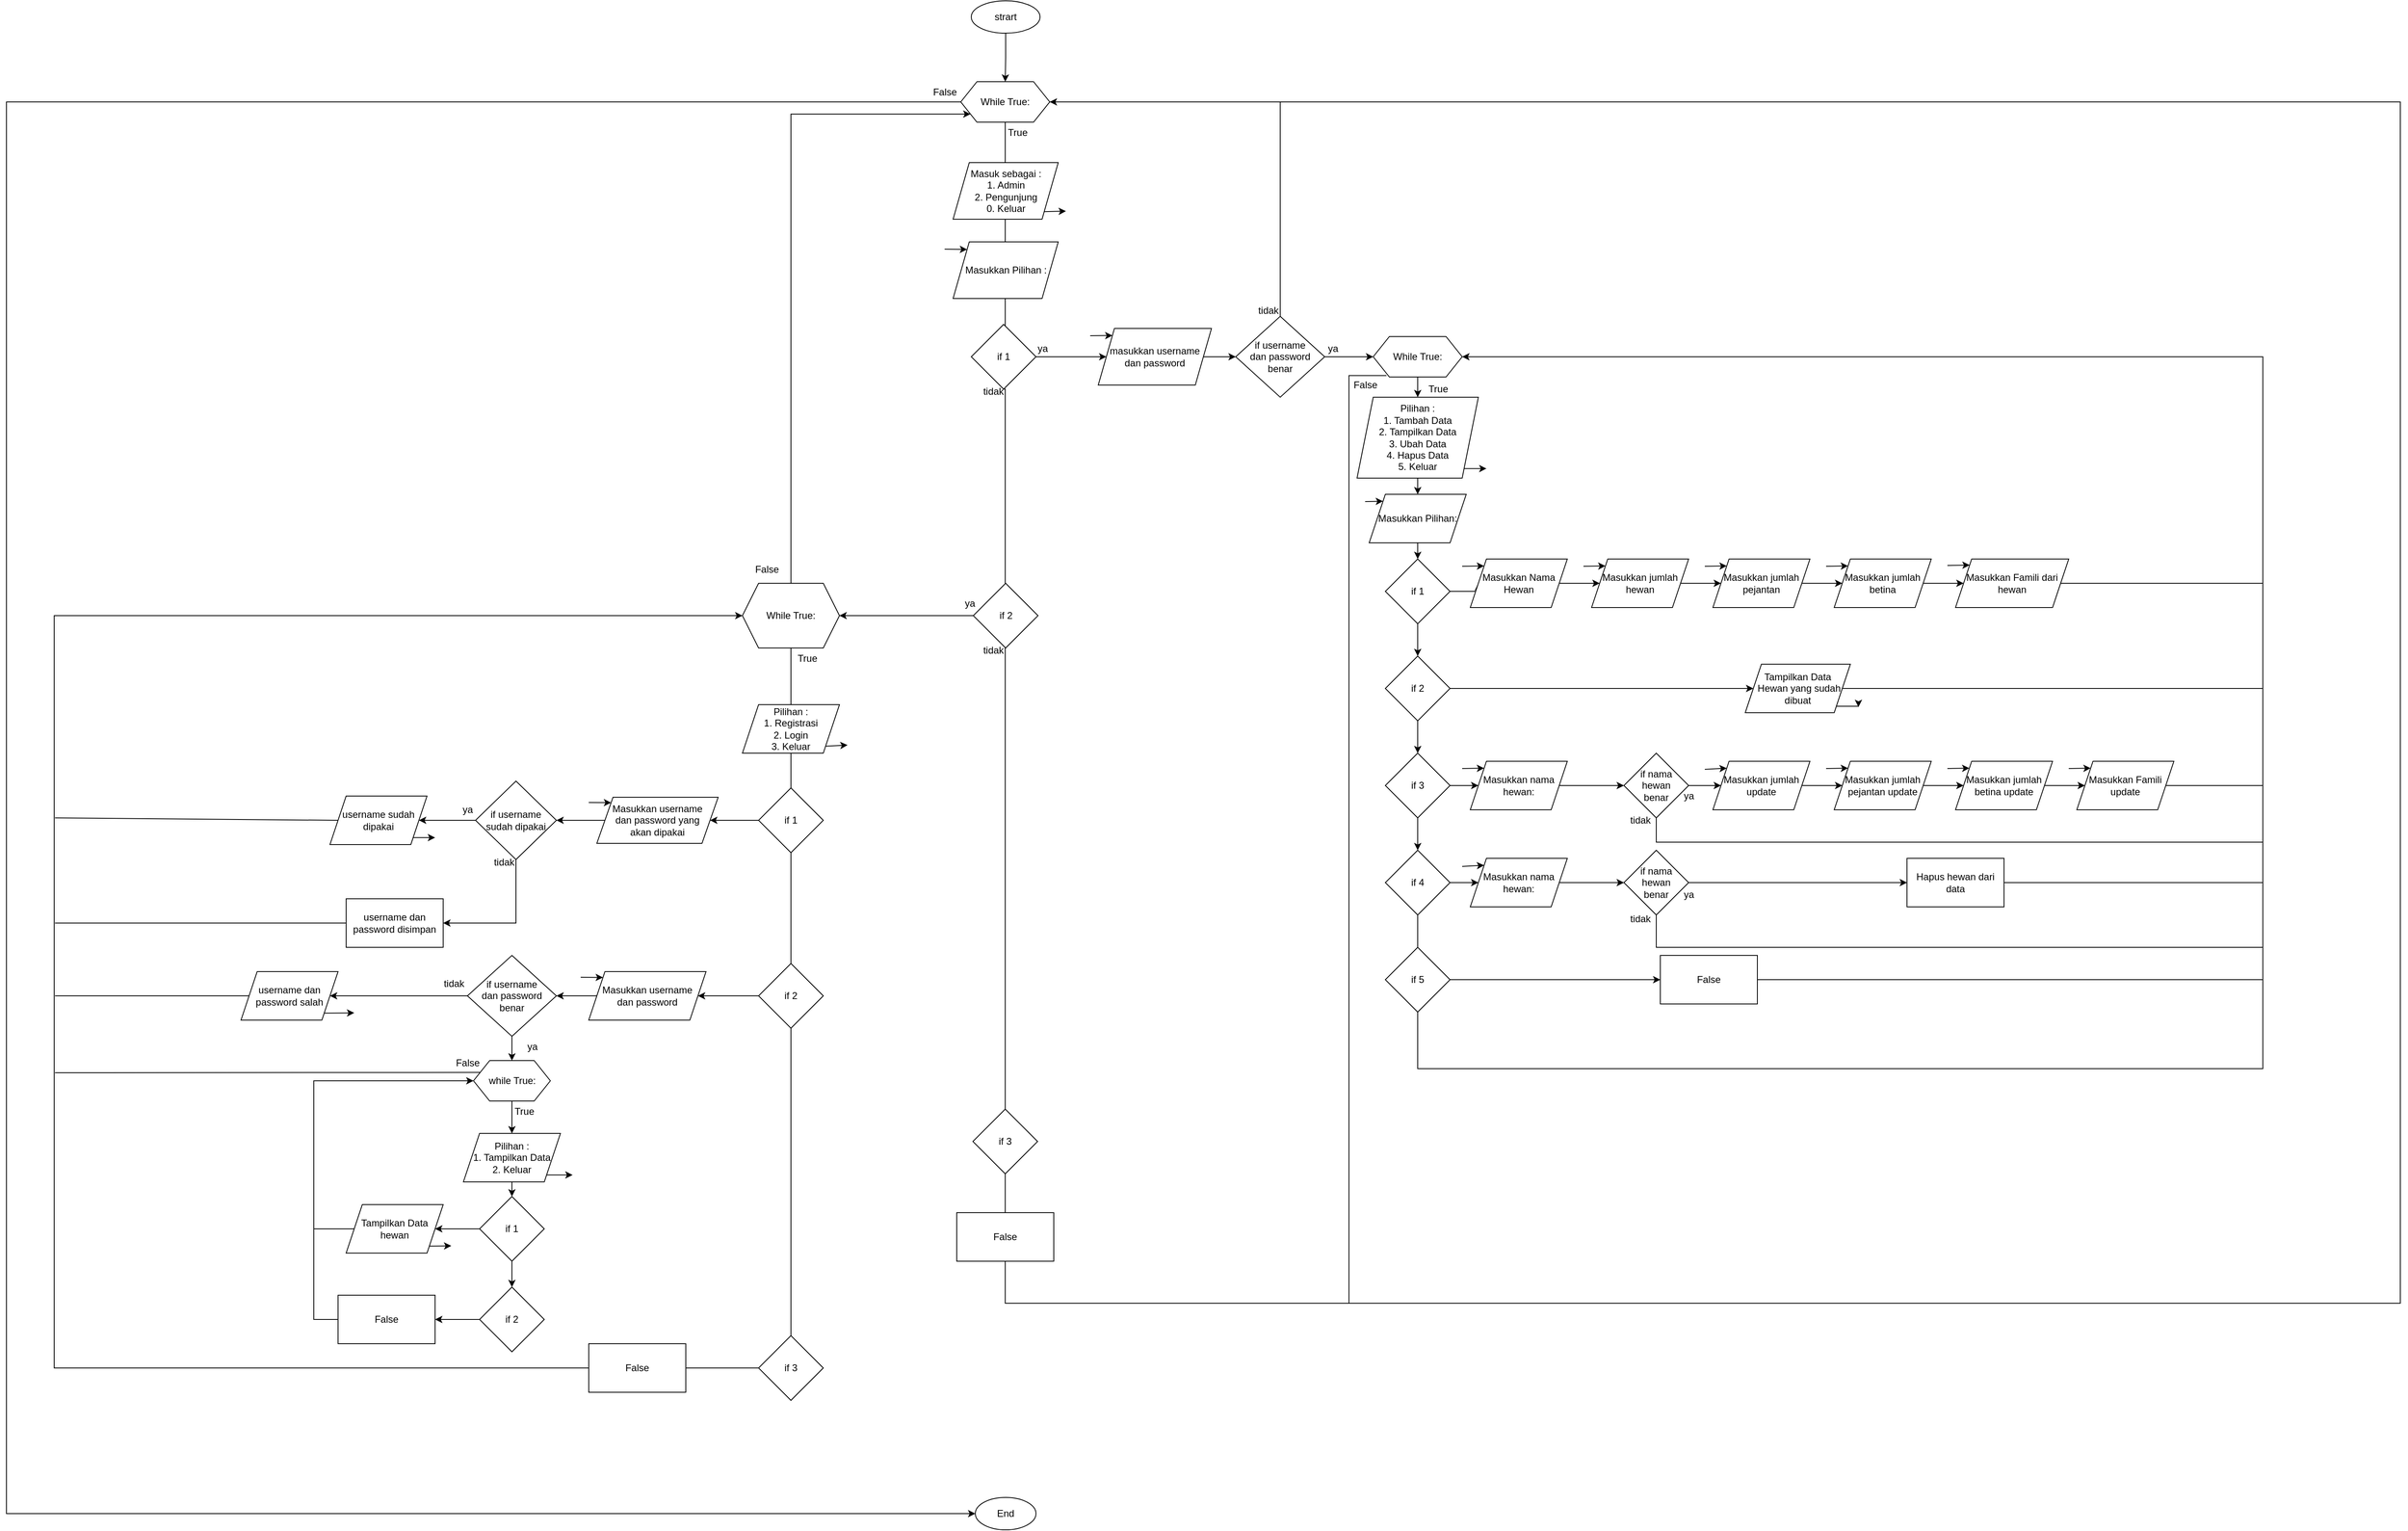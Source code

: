<mxfile version="24.7.17">
  <diagram name="Page-1" id="t_u1UYbTtilwOawCxBNu">
    <mxGraphModel dx="2140" dy="621" grid="1" gridSize="10" guides="1" tooltips="1" connect="1" arrows="1" fold="1" page="1" pageScale="1" pageWidth="850" pageHeight="1100" math="0" shadow="0">
      <root>
        <mxCell id="0" />
        <mxCell id="1" parent="0" />
        <mxCell id="r5zVWNr3a7J--VB3PqYK-3" style="edgeStyle=orthogonalEdgeStyle;rounded=0;orthogonalLoop=1;jettySize=auto;html=1;exitX=0.5;exitY=1;exitDx=0;exitDy=0;entryX=0.5;entryY=0;entryDx=0;entryDy=0;" parent="1" source="r5zVWNr3a7J--VB3PqYK-1" target="r5zVWNr3a7J--VB3PqYK-2" edge="1">
          <mxGeometry relative="1" as="geometry" />
        </mxCell>
        <mxCell id="r5zVWNr3a7J--VB3PqYK-1" value="strart" style="ellipse;whiteSpace=wrap;html=1;" parent="1" vertex="1">
          <mxGeometry x="383" y="20" width="85" height="40" as="geometry" />
        </mxCell>
        <mxCell id="gzaqDIsdMHH88wVURieU-19" style="edgeStyle=elbowEdgeStyle;rounded=0;orthogonalLoop=1;jettySize=auto;html=1;exitX=0;exitY=0.5;exitDx=0;exitDy=0;entryX=0;entryY=0.5;entryDx=0;entryDy=0;" parent="1" source="r5zVWNr3a7J--VB3PqYK-2" target="gzaqDIsdMHH88wVURieU-89" edge="1">
          <mxGeometry relative="1" as="geometry">
            <mxPoint x="-840" y="220" as="sourcePoint" />
            <mxPoint x="260" y="1890" as="targetPoint" />
            <Array as="points">
              <mxPoint x="-810" y="1060" />
            </Array>
          </mxGeometry>
        </mxCell>
        <mxCell id="r5zVWNr3a7J--VB3PqYK-2" value="While True:" style="shape=hexagon;perimeter=hexagonPerimeter2;whiteSpace=wrap;html=1;fixedSize=1;" parent="1" vertex="1">
          <mxGeometry x="370" y="120" width="110" height="50" as="geometry" />
        </mxCell>
        <mxCell id="r5zVWNr3a7J--VB3PqYK-14" style="edgeStyle=orthogonalEdgeStyle;rounded=0;orthogonalLoop=1;jettySize=auto;html=1;exitX=0.5;exitY=1;exitDx=0;exitDy=0;" parent="1" source="r5zVWNr3a7J--VB3PqYK-2" target="r5zVWNr3a7J--VB3PqYK-2" edge="1">
          <mxGeometry relative="1" as="geometry" />
        </mxCell>
        <mxCell id="r5zVWNr3a7J--VB3PqYK-15" value="" style="endArrow=classic;html=1;rounded=0;exitX=1;exitY=1;exitDx=0;exitDy=0;" parent="1" source="r5zVWNr3a7J--VB3PqYK-12" edge="1">
          <mxGeometry width="50" height="50" relative="1" as="geometry">
            <mxPoint x="400" y="230" as="sourcePoint" />
            <mxPoint x="500" y="280" as="targetPoint" />
          </mxGeometry>
        </mxCell>
        <mxCell id="r5zVWNr3a7J--VB3PqYK-16" value="" style="endArrow=classic;html=1;rounded=0;entryX=0;entryY=0;entryDx=0;entryDy=0;" parent="1" target="r5zVWNr3a7J--VB3PqYK-13" edge="1">
          <mxGeometry width="50" height="50" relative="1" as="geometry">
            <mxPoint x="350" y="327" as="sourcePoint" />
            <mxPoint x="550" y="380" as="targetPoint" />
          </mxGeometry>
        </mxCell>
        <mxCell id="r5zVWNr3a7J--VB3PqYK-19" style="edgeStyle=orthogonalEdgeStyle;rounded=0;orthogonalLoop=1;jettySize=auto;html=1;exitX=1;exitY=0.5;exitDx=0;exitDy=0;" parent="1" source="r5zVWNr3a7J--VB3PqYK-17" edge="1">
          <mxGeometry relative="1" as="geometry">
            <mxPoint x="550" y="460" as="targetPoint" />
          </mxGeometry>
        </mxCell>
        <mxCell id="r5zVWNr3a7J--VB3PqYK-23" style="edgeStyle=orthogonalEdgeStyle;rounded=0;orthogonalLoop=1;jettySize=auto;html=1;exitX=1;exitY=0.5;exitDx=0;exitDy=0;entryX=0;entryY=0.5;entryDx=0;entryDy=0;" parent="1" source="r5zVWNr3a7J--VB3PqYK-21" target="r5zVWNr3a7J--VB3PqYK-22" edge="1">
          <mxGeometry relative="1" as="geometry" />
        </mxCell>
        <mxCell id="r5zVWNr3a7J--VB3PqYK-21" value="masukkan username&lt;div&gt;dan password&lt;/div&gt;" style="shape=parallelogram;perimeter=parallelogramPerimeter;whiteSpace=wrap;html=1;fixedSize=1;" parent="1" vertex="1">
          <mxGeometry x="540" y="425" width="140" height="70" as="geometry" />
        </mxCell>
        <mxCell id="r5zVWNr3a7J--VB3PqYK-32" style="edgeStyle=orthogonalEdgeStyle;rounded=0;orthogonalLoop=1;jettySize=auto;html=1;exitX=1;exitY=0.5;exitDx=0;exitDy=0;entryX=0;entryY=0.5;entryDx=0;entryDy=0;" parent="1" source="r5zVWNr3a7J--VB3PqYK-22" target="r5zVWNr3a7J--VB3PqYK-30" edge="1">
          <mxGeometry relative="1" as="geometry" />
        </mxCell>
        <mxCell id="r5zVWNr3a7J--VB3PqYK-22" value="if username&lt;div&gt;dan password&lt;/div&gt;&lt;div&gt;benar&lt;/div&gt;" style="rhombus;whiteSpace=wrap;html=1;" parent="1" vertex="1">
          <mxGeometry x="710" y="410" width="110" height="100" as="geometry" />
        </mxCell>
        <mxCell id="r5zVWNr3a7J--VB3PqYK-24" value="" style="endArrow=none;html=1;rounded=0;exitX=0.5;exitY=0;exitDx=0;exitDy=0;edgeStyle=elbowEdgeStyle;entryX=1;entryY=0.5;entryDx=0;entryDy=0;" parent="1" source="r5zVWNr3a7J--VB3PqYK-22" target="r5zVWNr3a7J--VB3PqYK-2" edge="1">
          <mxGeometry width="50" height="50" relative="1" as="geometry">
            <mxPoint x="400" y="300" as="sourcePoint" />
            <mxPoint x="765" y="140" as="targetPoint" />
            <Array as="points">
              <mxPoint x="765" y="270" />
            </Array>
          </mxGeometry>
        </mxCell>
        <mxCell id="r5zVWNr3a7J--VB3PqYK-27" value="tidak" style="text;html=1;align=center;verticalAlign=middle;resizable=0;points=[];autosize=1;strokeColor=none;fillColor=none;" parent="1" vertex="1">
          <mxGeometry x="725" y="388" width="50" height="30" as="geometry" />
        </mxCell>
        <mxCell id="r5zVWNr3a7J--VB3PqYK-28" value="ya" style="text;html=1;align=center;verticalAlign=middle;resizable=0;points=[];autosize=1;strokeColor=none;fillColor=none;" parent="1" vertex="1">
          <mxGeometry x="810" y="435" width="40" height="30" as="geometry" />
        </mxCell>
        <mxCell id="r5zVWNr3a7J--VB3PqYK-29" value="" style="endArrow=classic;html=1;rounded=0;entryX=0;entryY=0;entryDx=0;entryDy=0;" parent="1" target="r5zVWNr3a7J--VB3PqYK-21" edge="1">
          <mxGeometry width="50" height="50" relative="1" as="geometry">
            <mxPoint x="530" y="434" as="sourcePoint" />
            <mxPoint x="450" y="250" as="targetPoint" />
          </mxGeometry>
        </mxCell>
        <mxCell id="r5zVWNr3a7J--VB3PqYK-30" value="While True:" style="shape=hexagon;perimeter=hexagonPerimeter2;whiteSpace=wrap;html=1;fixedSize=1;" parent="1" vertex="1">
          <mxGeometry x="880" y="435" width="110" height="50" as="geometry" />
        </mxCell>
        <mxCell id="r5zVWNr3a7J--VB3PqYK-35" value="" style="edgeStyle=orthogonalEdgeStyle;rounded=0;orthogonalLoop=1;jettySize=auto;html=1;exitX=0.5;exitY=1;exitDx=0;exitDy=0;entryX=1;entryY=0.5;entryDx=0;entryDy=0;" parent="1" source="r5zVWNr3a7J--VB3PqYK-2" target="r5zVWNr3a7J--VB3PqYK-17" edge="1">
          <mxGeometry relative="1" as="geometry">
            <mxPoint x="425" y="170" as="sourcePoint" />
            <mxPoint x="480" y="145" as="targetPoint" />
            <Array as="points">
              <mxPoint x="425" y="460" />
            </Array>
          </mxGeometry>
        </mxCell>
        <mxCell id="r5zVWNr3a7J--VB3PqYK-17" value="if 1" style="rhombus;whiteSpace=wrap;html=1;" parent="1" vertex="1">
          <mxGeometry x="383" y="420" width="80" height="80" as="geometry" />
        </mxCell>
        <mxCell id="r5zVWNr3a7J--VB3PqYK-13" value="Masukkan Pilihan :" style="shape=parallelogram;perimeter=parallelogramPerimeter;whiteSpace=wrap;html=1;fixedSize=1;shadow=0;" parent="1" vertex="1">
          <mxGeometry x="360.5" y="318" width="130" height="70" as="geometry" />
        </mxCell>
        <mxCell id="r5zVWNr3a7J--VB3PqYK-12" value="Masuk sebagai :&lt;div&gt;1. Admin&lt;/div&gt;&lt;div&gt;2. Pengunjung&lt;/div&gt;&lt;div&gt;0. Keluar&lt;/div&gt;" style="shape=parallelogram;perimeter=parallelogramPerimeter;whiteSpace=wrap;html=1;fixedSize=1;align=center;" parent="1" vertex="1">
          <mxGeometry x="360.5" y="220" width="130" height="70" as="geometry" />
        </mxCell>
        <mxCell id="r5zVWNr3a7J--VB3PqYK-40" value="" style="edgeStyle=orthogonalEdgeStyle;rounded=0;orthogonalLoop=1;jettySize=auto;html=1;exitX=0.5;exitY=1;exitDx=0;exitDy=0;entryX=0.5;entryY=0;entryDx=0;entryDy=0;" parent="1" source="r5zVWNr3a7J--VB3PqYK-30" target="r5zVWNr3a7J--VB3PqYK-39" edge="1">
          <mxGeometry relative="1" as="geometry">
            <mxPoint x="935" y="485" as="sourcePoint" />
            <mxPoint x="990" y="460" as="targetPoint" />
            <Array as="points" />
          </mxGeometry>
        </mxCell>
        <mxCell id="r5zVWNr3a7J--VB3PqYK-51" style="edgeStyle=orthogonalEdgeStyle;rounded=0;orthogonalLoop=1;jettySize=auto;html=1;exitX=0.5;exitY=1;exitDx=0;exitDy=0;entryX=0.5;entryY=0;entryDx=0;entryDy=0;" parent="1" source="r5zVWNr3a7J--VB3PqYK-111" target="r5zVWNr3a7J--VB3PqYK-46" edge="1">
          <mxGeometry relative="1" as="geometry" />
        </mxCell>
        <mxCell id="rGoSgvT3jJLXwpg8nqxw-7" style="edgeStyle=orthogonalEdgeStyle;rounded=0;orthogonalLoop=1;jettySize=auto;html=1;exitX=1;exitY=1;exitDx=0;exitDy=0;" edge="1" parent="1" source="r5zVWNr3a7J--VB3PqYK-39">
          <mxGeometry relative="1" as="geometry">
            <mxPoint x="1020" y="598" as="targetPoint" />
          </mxGeometry>
        </mxCell>
        <mxCell id="r5zVWNr3a7J--VB3PqYK-39" value="Pilihan :&lt;div&gt;1. Tambah Data&lt;/div&gt;&lt;div&gt;2. Tampilkan Data&lt;/div&gt;&lt;div&gt;3. Ubah Data&lt;/div&gt;&lt;div&gt;4. Hapus Data&lt;/div&gt;&lt;div&gt;5. Keluar&lt;/div&gt;" style="shape=parallelogram;perimeter=parallelogramPerimeter;whiteSpace=wrap;html=1;fixedSize=1;" parent="1" vertex="1">
          <mxGeometry x="860" y="510" width="150" height="100" as="geometry" />
        </mxCell>
        <mxCell id="r5zVWNr3a7J--VB3PqYK-43" value="" style="endArrow=none;html=1;rounded=0;edgeStyle=elbowEdgeStyle;entryX=0.149;entryY=0.964;entryDx=0;entryDy=0;entryPerimeter=0;" parent="1" target="r5zVWNr3a7J--VB3PqYK-30" edge="1">
          <mxGeometry width="50" height="50" relative="1" as="geometry">
            <mxPoint x="870" y="1630" as="sourcePoint" />
            <mxPoint x="800" y="560" as="targetPoint" />
            <Array as="points">
              <mxPoint x="850" y="640" />
            </Array>
          </mxGeometry>
        </mxCell>
        <mxCell id="r5zVWNr3a7J--VB3PqYK-52" style="edgeStyle=orthogonalEdgeStyle;rounded=0;orthogonalLoop=1;jettySize=auto;html=1;exitX=0.5;exitY=1;exitDx=0;exitDy=0;entryX=0.5;entryY=0;entryDx=0;entryDy=0;" parent="1" source="r5zVWNr3a7J--VB3PqYK-46" target="r5zVWNr3a7J--VB3PqYK-48" edge="1">
          <mxGeometry relative="1" as="geometry" />
        </mxCell>
        <mxCell id="r5zVWNr3a7J--VB3PqYK-60" style="edgeStyle=orthogonalEdgeStyle;rounded=0;orthogonalLoop=1;jettySize=auto;html=1;exitX=1;exitY=0.5;exitDx=0;exitDy=0;entryX=0;entryY=0.5;entryDx=0;entryDy=0;" parent="1" source="r5zVWNr3a7J--VB3PqYK-46" target="r5zVWNr3a7J--VB3PqYK-56" edge="1">
          <mxGeometry relative="1" as="geometry" />
        </mxCell>
        <mxCell id="r5zVWNr3a7J--VB3PqYK-46" value="if 1" style="rhombus;whiteSpace=wrap;html=1;" parent="1" vertex="1">
          <mxGeometry x="895" y="710" width="80" height="80" as="geometry" />
        </mxCell>
        <mxCell id="r5zVWNr3a7J--VB3PqYK-54" style="edgeStyle=orthogonalEdgeStyle;rounded=0;orthogonalLoop=1;jettySize=auto;html=1;exitX=0.5;exitY=1;exitDx=0;exitDy=0;entryX=0.5;entryY=0;entryDx=0;entryDy=0;" parent="1" source="r5zVWNr3a7J--VB3PqYK-48" target="r5zVWNr3a7J--VB3PqYK-50" edge="1">
          <mxGeometry relative="1" as="geometry" />
        </mxCell>
        <mxCell id="r5zVWNr3a7J--VB3PqYK-82" style="edgeStyle=orthogonalEdgeStyle;rounded=0;orthogonalLoop=1;jettySize=auto;html=1;exitX=1;exitY=0.5;exitDx=0;exitDy=0;entryX=0;entryY=0.5;entryDx=0;entryDy=0;" parent="1" source="r5zVWNr3a7J--VB3PqYK-48" target="r5zVWNr3a7J--VB3PqYK-79" edge="1">
          <mxGeometry relative="1" as="geometry" />
        </mxCell>
        <mxCell id="r5zVWNr3a7J--VB3PqYK-48" value="if 2" style="rhombus;whiteSpace=wrap;html=1;" parent="1" vertex="1">
          <mxGeometry x="895" y="830" width="80" height="80" as="geometry" />
        </mxCell>
        <mxCell id="r5zVWNr3a7J--VB3PqYK-116" style="edgeStyle=orthogonalEdgeStyle;rounded=0;orthogonalLoop=1;jettySize=auto;html=1;exitX=1;exitY=0.5;exitDx=0;exitDy=0;entryX=0;entryY=0.5;entryDx=0;entryDy=0;" parent="1" source="r5zVWNr3a7J--VB3PqYK-49" target="r5zVWNr3a7J--VB3PqYK-114" edge="1">
          <mxGeometry relative="1" as="geometry" />
        </mxCell>
        <mxCell id="r5zVWNr3a7J--VB3PqYK-49" value="if 4" style="rhombus;whiteSpace=wrap;html=1;" parent="1" vertex="1">
          <mxGeometry x="895" y="1070" width="80" height="80" as="geometry" />
        </mxCell>
        <mxCell id="r5zVWNr3a7J--VB3PqYK-55" style="edgeStyle=orthogonalEdgeStyle;rounded=0;orthogonalLoop=1;jettySize=auto;html=1;exitX=0.5;exitY=1;exitDx=0;exitDy=0;entryX=0.5;entryY=0;entryDx=0;entryDy=0;" parent="1" source="r5zVWNr3a7J--VB3PqYK-50" target="r5zVWNr3a7J--VB3PqYK-49" edge="1">
          <mxGeometry relative="1" as="geometry" />
        </mxCell>
        <mxCell id="r5zVWNr3a7J--VB3PqYK-89" style="edgeStyle=orthogonalEdgeStyle;rounded=0;orthogonalLoop=1;jettySize=auto;html=1;exitX=1;exitY=0.5;exitDx=0;exitDy=0;entryX=0;entryY=0.5;entryDx=0;entryDy=0;" parent="1" source="r5zVWNr3a7J--VB3PqYK-50" target="r5zVWNr3a7J--VB3PqYK-87" edge="1">
          <mxGeometry relative="1" as="geometry" />
        </mxCell>
        <mxCell id="r5zVWNr3a7J--VB3PqYK-50" value="if 3" style="rhombus;whiteSpace=wrap;html=1;" parent="1" vertex="1">
          <mxGeometry x="895" y="950" width="80" height="80" as="geometry" />
        </mxCell>
        <mxCell id="r5zVWNr3a7J--VB3PqYK-64" style="edgeStyle=orthogonalEdgeStyle;rounded=0;orthogonalLoop=1;jettySize=auto;html=1;exitX=1;exitY=0.5;exitDx=0;exitDy=0;entryX=0;entryY=0.5;entryDx=0;entryDy=0;" parent="1" source="r5zVWNr3a7J--VB3PqYK-56" target="r5zVWNr3a7J--VB3PqYK-61" edge="1">
          <mxGeometry relative="1" as="geometry" />
        </mxCell>
        <mxCell id="r5zVWNr3a7J--VB3PqYK-56" value="Masukkan Nama Hewan" style="shape=parallelogram;perimeter=parallelogramPerimeter;whiteSpace=wrap;html=1;fixedSize=1;" parent="1" vertex="1">
          <mxGeometry x="1000" y="710" width="120" height="60" as="geometry" />
        </mxCell>
        <mxCell id="r5zVWNr3a7J--VB3PqYK-67" style="edgeStyle=orthogonalEdgeStyle;rounded=0;orthogonalLoop=1;jettySize=auto;html=1;exitX=1;exitY=0.5;exitDx=0;exitDy=0;entryX=0;entryY=0.5;entryDx=0;entryDy=0;" parent="1" source="r5zVWNr3a7J--VB3PqYK-61" target="r5zVWNr3a7J--VB3PqYK-65" edge="1">
          <mxGeometry relative="1" as="geometry" />
        </mxCell>
        <mxCell id="r5zVWNr3a7J--VB3PqYK-61" value="Masukkan jumlah hewan" style="shape=parallelogram;perimeter=parallelogramPerimeter;whiteSpace=wrap;html=1;fixedSize=1;" parent="1" vertex="1">
          <mxGeometry x="1150" y="710" width="120" height="60" as="geometry" />
        </mxCell>
        <mxCell id="r5zVWNr3a7J--VB3PqYK-62" value="" style="endArrow=classic;html=1;rounded=0;entryX=0;entryY=0;entryDx=0;entryDy=0;" parent="1" target="r5zVWNr3a7J--VB3PqYK-56" edge="1">
          <mxGeometry width="50" height="50" relative="1" as="geometry">
            <mxPoint x="990" y="719" as="sourcePoint" />
            <mxPoint x="800" y="710" as="targetPoint" />
          </mxGeometry>
        </mxCell>
        <mxCell id="r5zVWNr3a7J--VB3PqYK-63" value="" style="endArrow=classic;html=1;rounded=0;entryX=0;entryY=0;entryDx=0;entryDy=0;" parent="1" target="r5zVWNr3a7J--VB3PqYK-61" edge="1">
          <mxGeometry width="50" height="50" relative="1" as="geometry">
            <mxPoint x="1140" y="719" as="sourcePoint" />
            <mxPoint x="800" y="710" as="targetPoint" />
          </mxGeometry>
        </mxCell>
        <mxCell id="r5zVWNr3a7J--VB3PqYK-70" style="edgeStyle=orthogonalEdgeStyle;rounded=0;orthogonalLoop=1;jettySize=auto;html=1;exitX=1;exitY=0.5;exitDx=0;exitDy=0;entryX=0;entryY=0.5;entryDx=0;entryDy=0;" parent="1" source="r5zVWNr3a7J--VB3PqYK-65" target="r5zVWNr3a7J--VB3PqYK-68" edge="1">
          <mxGeometry relative="1" as="geometry" />
        </mxCell>
        <mxCell id="r5zVWNr3a7J--VB3PqYK-65" value="Masukkan jumlah pejantan" style="shape=parallelogram;perimeter=parallelogramPerimeter;whiteSpace=wrap;html=1;fixedSize=1;" parent="1" vertex="1">
          <mxGeometry x="1300" y="710" width="120" height="60" as="geometry" />
        </mxCell>
        <mxCell id="r5zVWNr3a7J--VB3PqYK-66" value="" style="endArrow=classic;html=1;rounded=0;entryX=0;entryY=0;entryDx=0;entryDy=0;" parent="1" target="r5zVWNr3a7J--VB3PqYK-65" edge="1">
          <mxGeometry width="50" height="50" relative="1" as="geometry">
            <mxPoint x="1290" y="719" as="sourcePoint" />
            <mxPoint x="1280" y="710" as="targetPoint" />
          </mxGeometry>
        </mxCell>
        <mxCell id="r5zVWNr3a7J--VB3PqYK-72" style="edgeStyle=orthogonalEdgeStyle;rounded=0;orthogonalLoop=1;jettySize=auto;html=1;exitX=1;exitY=0.5;exitDx=0;exitDy=0;entryX=0;entryY=0.5;entryDx=0;entryDy=0;" parent="1" source="r5zVWNr3a7J--VB3PqYK-68" target="r5zVWNr3a7J--VB3PqYK-71" edge="1">
          <mxGeometry relative="1" as="geometry" />
        </mxCell>
        <mxCell id="r5zVWNr3a7J--VB3PqYK-68" value="Masukkan jumlah betina" style="shape=parallelogram;perimeter=parallelogramPerimeter;whiteSpace=wrap;html=1;fixedSize=1;" parent="1" vertex="1">
          <mxGeometry x="1450" y="710" width="120" height="60" as="geometry" />
        </mxCell>
        <mxCell id="r5zVWNr3a7J--VB3PqYK-69" value="" style="endArrow=classic;html=1;rounded=0;entryX=0;entryY=0;entryDx=0;entryDy=0;" parent="1" target="r5zVWNr3a7J--VB3PqYK-68" edge="1">
          <mxGeometry width="50" height="50" relative="1" as="geometry">
            <mxPoint x="1440" y="719" as="sourcePoint" />
            <mxPoint x="1280" y="710" as="targetPoint" />
          </mxGeometry>
        </mxCell>
        <mxCell id="r5zVWNr3a7J--VB3PqYK-71" value="Masukkan Famili dari hewan" style="shape=parallelogram;perimeter=parallelogramPerimeter;whiteSpace=wrap;html=1;fixedSize=1;" parent="1" vertex="1">
          <mxGeometry x="1600" y="710" width="140" height="60" as="geometry" />
        </mxCell>
        <mxCell id="r5zVWNr3a7J--VB3PqYK-73" value="" style="endArrow=classic;html=1;rounded=0;entryX=0;entryY=0;entryDx=0;entryDy=0;" parent="1" target="r5zVWNr3a7J--VB3PqYK-71" edge="1">
          <mxGeometry width="50" height="50" relative="1" as="geometry">
            <mxPoint x="1590" y="718" as="sourcePoint" />
            <mxPoint x="1580" y="680" as="targetPoint" />
          </mxGeometry>
        </mxCell>
        <mxCell id="r5zVWNr3a7J--VB3PqYK-78" value="" style="endArrow=none;html=1;rounded=0;exitX=1;exitY=0.5;exitDx=0;exitDy=0;" parent="1" source="r5zVWNr3a7J--VB3PqYK-71" edge="1">
          <mxGeometry width="50" height="50" relative="1" as="geometry">
            <mxPoint x="1570" y="760" as="sourcePoint" />
            <mxPoint x="1980" y="740" as="targetPoint" />
            <Array as="points" />
          </mxGeometry>
        </mxCell>
        <mxCell id="r5zVWNr3a7J--VB3PqYK-110" style="edgeStyle=orthogonalEdgeStyle;rounded=0;orthogonalLoop=1;jettySize=auto;html=1;exitX=1;exitY=1;exitDx=0;exitDy=0;" parent="1" source="r5zVWNr3a7J--VB3PqYK-79" edge="1">
          <mxGeometry relative="1" as="geometry">
            <mxPoint x="1480.0" y="893.0" as="targetPoint" />
          </mxGeometry>
        </mxCell>
        <mxCell id="r5zVWNr3a7J--VB3PqYK-79" value="Tampilkan Data&lt;div&gt;&amp;nbsp;Hewan yang sudah&lt;/div&gt;&lt;div&gt;dibuat&lt;/div&gt;" style="shape=parallelogram;perimeter=parallelogramPerimeter;whiteSpace=wrap;html=1;fixedSize=1;" parent="1" vertex="1">
          <mxGeometry x="1340" y="840" width="130" height="60" as="geometry" />
        </mxCell>
        <mxCell id="r5zVWNr3a7J--VB3PqYK-83" value="" style="endArrow=none;html=1;rounded=0;exitX=1;exitY=0.5;exitDx=0;exitDy=0;" parent="1" source="r5zVWNr3a7J--VB3PqYK-79" edge="1">
          <mxGeometry width="50" height="50" relative="1" as="geometry">
            <mxPoint x="1360" y="800" as="sourcePoint" />
            <mxPoint x="1980" y="870" as="targetPoint" />
          </mxGeometry>
        </mxCell>
        <mxCell id="r5zVWNr3a7J--VB3PqYK-91" style="edgeStyle=orthogonalEdgeStyle;rounded=0;orthogonalLoop=1;jettySize=auto;html=1;exitX=1;exitY=0.5;exitDx=0;exitDy=0;entryX=0;entryY=0.5;entryDx=0;entryDy=0;" parent="1" source="r5zVWNr3a7J--VB3PqYK-87" target="r5zVWNr3a7J--VB3PqYK-90" edge="1">
          <mxGeometry relative="1" as="geometry" />
        </mxCell>
        <mxCell id="r5zVWNr3a7J--VB3PqYK-87" value="Masukkan nama hewan:" style="shape=parallelogram;perimeter=parallelogramPerimeter;whiteSpace=wrap;html=1;fixedSize=1;" parent="1" vertex="1">
          <mxGeometry x="1000" y="960" width="120" height="60" as="geometry" />
        </mxCell>
        <mxCell id="r5zVWNr3a7J--VB3PqYK-88" value="" style="endArrow=classic;html=1;rounded=0;entryX=0;entryY=0;entryDx=0;entryDy=0;" parent="1" target="r5zVWNr3a7J--VB3PqYK-87" edge="1">
          <mxGeometry width="50" height="50" relative="1" as="geometry">
            <mxPoint x="990" y="969" as="sourcePoint" />
            <mxPoint x="1590" y="750" as="targetPoint" />
          </mxGeometry>
        </mxCell>
        <mxCell id="r5zVWNr3a7J--VB3PqYK-97" style="edgeStyle=orthogonalEdgeStyle;rounded=0;orthogonalLoop=1;jettySize=auto;html=1;exitX=1;exitY=0.5;exitDx=0;exitDy=0;entryX=0;entryY=0.5;entryDx=0;entryDy=0;" parent="1" source="r5zVWNr3a7J--VB3PqYK-90" target="r5zVWNr3a7J--VB3PqYK-93" edge="1">
          <mxGeometry relative="1" as="geometry" />
        </mxCell>
        <mxCell id="r5zVWNr3a7J--VB3PqYK-90" value="if nama hewan&lt;div&gt;benar&lt;/div&gt;" style="rhombus;whiteSpace=wrap;html=1;" parent="1" vertex="1">
          <mxGeometry x="1190" y="950" width="80" height="80" as="geometry" />
        </mxCell>
        <mxCell id="r5zVWNr3a7J--VB3PqYK-98" style="edgeStyle=orthogonalEdgeStyle;rounded=0;orthogonalLoop=1;jettySize=auto;html=1;exitX=1;exitY=0.5;exitDx=0;exitDy=0;entryX=0;entryY=0.5;entryDx=0;entryDy=0;" parent="1" source="r5zVWNr3a7J--VB3PqYK-93" target="r5zVWNr3a7J--VB3PqYK-94" edge="1">
          <mxGeometry relative="1" as="geometry" />
        </mxCell>
        <mxCell id="r5zVWNr3a7J--VB3PqYK-93" value="Masukkan jumlah&lt;div&gt;update&lt;/div&gt;" style="shape=parallelogram;perimeter=parallelogramPerimeter;whiteSpace=wrap;html=1;fixedSize=1;" parent="1" vertex="1">
          <mxGeometry x="1300" y="960" width="120" height="60" as="geometry" />
        </mxCell>
        <mxCell id="r5zVWNr3a7J--VB3PqYK-99" style="edgeStyle=orthogonalEdgeStyle;rounded=0;orthogonalLoop=1;jettySize=auto;html=1;exitX=1;exitY=0.5;exitDx=0;exitDy=0;entryX=0;entryY=0.5;entryDx=0;entryDy=0;" parent="1" source="r5zVWNr3a7J--VB3PqYK-94" target="r5zVWNr3a7J--VB3PqYK-95" edge="1">
          <mxGeometry relative="1" as="geometry" />
        </mxCell>
        <mxCell id="r5zVWNr3a7J--VB3PqYK-94" value="Masukkan jumlah&lt;div&gt;pejantan update&lt;/div&gt;" style="shape=parallelogram;perimeter=parallelogramPerimeter;whiteSpace=wrap;html=1;fixedSize=1;" parent="1" vertex="1">
          <mxGeometry x="1450" y="960" width="120" height="60" as="geometry" />
        </mxCell>
        <mxCell id="r5zVWNr3a7J--VB3PqYK-100" style="edgeStyle=orthogonalEdgeStyle;rounded=0;orthogonalLoop=1;jettySize=auto;html=1;exitX=1;exitY=0.5;exitDx=0;exitDy=0;entryX=0;entryY=0.5;entryDx=0;entryDy=0;" parent="1" source="r5zVWNr3a7J--VB3PqYK-95" target="r5zVWNr3a7J--VB3PqYK-96" edge="1">
          <mxGeometry relative="1" as="geometry" />
        </mxCell>
        <mxCell id="r5zVWNr3a7J--VB3PqYK-95" value="Masukkan jumlah&lt;div&gt;betina update&lt;/div&gt;" style="shape=parallelogram;perimeter=parallelogramPerimeter;whiteSpace=wrap;html=1;fixedSize=1;" parent="1" vertex="1">
          <mxGeometry x="1600" y="960" width="120" height="60" as="geometry" />
        </mxCell>
        <mxCell id="r5zVWNr3a7J--VB3PqYK-96" value="Masukkan Famili&lt;div&gt;update&lt;/div&gt;" style="shape=parallelogram;perimeter=parallelogramPerimeter;whiteSpace=wrap;html=1;fixedSize=1;" parent="1" vertex="1">
          <mxGeometry x="1750" y="960" width="120" height="60" as="geometry" />
        </mxCell>
        <mxCell id="r5zVWNr3a7J--VB3PqYK-101" value="" style="endArrow=classic;html=1;rounded=0;entryX=0;entryY=0;entryDx=0;entryDy=0;" parent="1" target="r5zVWNr3a7J--VB3PqYK-93" edge="1">
          <mxGeometry width="50" height="50" relative="1" as="geometry">
            <mxPoint x="1290" y="970" as="sourcePoint" />
            <mxPoint x="1310" y="910" as="targetPoint" />
          </mxGeometry>
        </mxCell>
        <mxCell id="r5zVWNr3a7J--VB3PqYK-102" value="" style="endArrow=classic;html=1;rounded=0;entryX=0;entryY=0;entryDx=0;entryDy=0;" parent="1" target="r5zVWNr3a7J--VB3PqYK-94" edge="1">
          <mxGeometry width="50" height="50" relative="1" as="geometry">
            <mxPoint x="1440" y="969" as="sourcePoint" />
            <mxPoint x="1590" y="750" as="targetPoint" />
          </mxGeometry>
        </mxCell>
        <mxCell id="r5zVWNr3a7J--VB3PqYK-103" value="" style="endArrow=classic;html=1;rounded=0;entryX=0;entryY=0;entryDx=0;entryDy=0;" parent="1" target="r5zVWNr3a7J--VB3PqYK-95" edge="1">
          <mxGeometry width="50" height="50" relative="1" as="geometry">
            <mxPoint x="1590" y="969" as="sourcePoint" />
            <mxPoint x="1590" y="750" as="targetPoint" />
          </mxGeometry>
        </mxCell>
        <mxCell id="r5zVWNr3a7J--VB3PqYK-104" value="" style="endArrow=classic;html=1;rounded=0;entryX=0;entryY=0;entryDx=0;entryDy=0;" parent="1" target="r5zVWNr3a7J--VB3PqYK-96" edge="1">
          <mxGeometry width="50" height="50" relative="1" as="geometry">
            <mxPoint x="1740" y="969" as="sourcePoint" />
            <mxPoint x="1590" y="750" as="targetPoint" />
          </mxGeometry>
        </mxCell>
        <mxCell id="r5zVWNr3a7J--VB3PqYK-105" value="" style="endArrow=none;html=1;rounded=0;exitX=1;exitY=0.5;exitDx=0;exitDy=0;" parent="1" source="r5zVWNr3a7J--VB3PqYK-96" edge="1">
          <mxGeometry width="50" height="50" relative="1" as="geometry">
            <mxPoint x="1540" y="800" as="sourcePoint" />
            <mxPoint x="1980" y="990" as="targetPoint" />
          </mxGeometry>
        </mxCell>
        <mxCell id="r5zVWNr3a7J--VB3PqYK-106" value="" style="endArrow=none;html=1;rounded=0;exitX=0.5;exitY=1;exitDx=0;exitDy=0;edgeStyle=elbowEdgeStyle;" parent="1" source="r5zVWNr3a7J--VB3PqYK-90" edge="1">
          <mxGeometry width="50" height="50" relative="1" as="geometry">
            <mxPoint x="1540" y="1050" as="sourcePoint" />
            <mxPoint x="1980" y="1060" as="targetPoint" />
            <Array as="points">
              <mxPoint x="1230" y="1050" />
            </Array>
          </mxGeometry>
        </mxCell>
        <mxCell id="r5zVWNr3a7J--VB3PqYK-107" value="ya" style="text;html=1;align=center;verticalAlign=middle;resizable=0;points=[];autosize=1;strokeColor=none;fillColor=none;" parent="1" vertex="1">
          <mxGeometry x="1250" y="988" width="40" height="30" as="geometry" />
        </mxCell>
        <mxCell id="r5zVWNr3a7J--VB3PqYK-108" value="tidak" style="text;html=1;align=center;verticalAlign=middle;resizable=0;points=[];autosize=1;strokeColor=none;fillColor=none;" parent="1" vertex="1">
          <mxGeometry x="1185" y="1018" width="50" height="30" as="geometry" />
        </mxCell>
        <mxCell id="r5zVWNr3a7J--VB3PqYK-112" value="" style="edgeStyle=orthogonalEdgeStyle;rounded=0;orthogonalLoop=1;jettySize=auto;html=1;exitX=0.5;exitY=1;exitDx=0;exitDy=0;entryX=0.5;entryY=0;entryDx=0;entryDy=0;" parent="1" source="r5zVWNr3a7J--VB3PqYK-39" target="r5zVWNr3a7J--VB3PqYK-111" edge="1">
          <mxGeometry relative="1" as="geometry">
            <mxPoint x="935" y="620" as="sourcePoint" />
            <mxPoint x="935" y="710" as="targetPoint" />
          </mxGeometry>
        </mxCell>
        <mxCell id="r5zVWNr3a7J--VB3PqYK-111" value="Masukkan Pilihan:" style="shape=parallelogram;perimeter=parallelogramPerimeter;whiteSpace=wrap;html=1;fixedSize=1;" parent="1" vertex="1">
          <mxGeometry x="875" y="630" width="120" height="60" as="geometry" />
        </mxCell>
        <mxCell id="r5zVWNr3a7J--VB3PqYK-118" style="edgeStyle=orthogonalEdgeStyle;rounded=0;orthogonalLoop=1;jettySize=auto;html=1;exitX=1;exitY=0.5;exitDx=0;exitDy=0;entryX=0;entryY=0.5;entryDx=0;entryDy=0;" parent="1" source="r5zVWNr3a7J--VB3PqYK-114" target="r5zVWNr3a7J--VB3PqYK-117" edge="1">
          <mxGeometry relative="1" as="geometry" />
        </mxCell>
        <mxCell id="r5zVWNr3a7J--VB3PqYK-114" value="Masukkan nama&lt;div&gt;hewan:&lt;/div&gt;" style="shape=parallelogram;perimeter=parallelogramPerimeter;whiteSpace=wrap;html=1;fixedSize=1;" parent="1" vertex="1">
          <mxGeometry x="1000" y="1080" width="120" height="60" as="geometry" />
        </mxCell>
        <mxCell id="r5zVWNr3a7J--VB3PqYK-115" value="" style="endArrow=classic;html=1;rounded=0;entryX=0;entryY=0;entryDx=0;entryDy=0;" parent="1" target="r5zVWNr3a7J--VB3PqYK-114" edge="1">
          <mxGeometry width="50" height="50" relative="1" as="geometry">
            <mxPoint x="990" y="1090" as="sourcePoint" />
            <mxPoint x="1310" y="860" as="targetPoint" />
          </mxGeometry>
        </mxCell>
        <mxCell id="r5zVWNr3a7J--VB3PqYK-121" style="edgeStyle=orthogonalEdgeStyle;rounded=0;orthogonalLoop=1;jettySize=auto;html=1;exitX=1;exitY=0.5;exitDx=0;exitDy=0;entryX=0;entryY=0.5;entryDx=0;entryDy=0;" parent="1" source="r5zVWNr3a7J--VB3PqYK-117" target="r5zVWNr3a7J--VB3PqYK-120" edge="1">
          <mxGeometry relative="1" as="geometry" />
        </mxCell>
        <mxCell id="r5zVWNr3a7J--VB3PqYK-117" value="if nama&lt;div&gt;hewan&lt;/div&gt;&lt;div&gt;benar&lt;/div&gt;" style="rhombus;whiteSpace=wrap;html=1;" parent="1" vertex="1">
          <mxGeometry x="1190" y="1070" width="80" height="80" as="geometry" />
        </mxCell>
        <mxCell id="r5zVWNr3a7J--VB3PqYK-119" value="" style="endArrow=none;html=1;rounded=0;exitX=0.5;exitY=1;exitDx=0;exitDy=0;edgeStyle=elbowEdgeStyle;" parent="1" source="r5zVWNr3a7J--VB3PqYK-117" edge="1">
          <mxGeometry width="50" height="50" relative="1" as="geometry">
            <mxPoint x="1260" y="910" as="sourcePoint" />
            <mxPoint x="1980" y="1190" as="targetPoint" />
            <Array as="points">
              <mxPoint x="1230" y="1170" />
            </Array>
          </mxGeometry>
        </mxCell>
        <mxCell id="r5zVWNr3a7J--VB3PqYK-120" value="Hapus hewan dari data" style="rounded=0;whiteSpace=wrap;html=1;" parent="1" vertex="1">
          <mxGeometry x="1540" y="1080" width="120" height="60" as="geometry" />
        </mxCell>
        <mxCell id="r5zVWNr3a7J--VB3PqYK-122" value="" style="endArrow=none;html=1;rounded=0;exitX=1;exitY=0.5;exitDx=0;exitDy=0;" parent="1" source="r5zVWNr3a7J--VB3PqYK-120" edge="1">
          <mxGeometry width="50" height="50" relative="1" as="geometry">
            <mxPoint x="1260" y="910" as="sourcePoint" />
            <mxPoint x="1980" y="1110" as="targetPoint" />
          </mxGeometry>
        </mxCell>
        <mxCell id="r5zVWNr3a7J--VB3PqYK-123" value="ya" style="text;html=1;align=center;verticalAlign=middle;resizable=0;points=[];autosize=1;strokeColor=none;fillColor=none;" parent="1" vertex="1">
          <mxGeometry x="1250" y="1110" width="40" height="30" as="geometry" />
        </mxCell>
        <mxCell id="r5zVWNr3a7J--VB3PqYK-124" value="tidak" style="text;html=1;align=center;verticalAlign=middle;resizable=0;points=[];autosize=1;strokeColor=none;fillColor=none;" parent="1" vertex="1">
          <mxGeometry x="1185" y="1140" width="50" height="30" as="geometry" />
        </mxCell>
        <mxCell id="r5zVWNr3a7J--VB3PqYK-137" style="edgeStyle=orthogonalEdgeStyle;rounded=0;orthogonalLoop=1;jettySize=auto;html=1;exitX=0;exitY=0.5;exitDx=0;exitDy=0;entryX=1;entryY=0.5;entryDx=0;entryDy=0;" parent="1" source="r5zVWNr3a7J--VB3PqYK-125" target="gzaqDIsdMHH88wVURieU-2" edge="1">
          <mxGeometry relative="1" as="geometry">
            <mxPoint x="320" y="780" as="targetPoint" />
          </mxGeometry>
        </mxCell>
        <mxCell id="r5zVWNr3a7J--VB3PqYK-134" value="ya" style="text;html=1;align=center;verticalAlign=middle;resizable=0;points=[];autosize=1;strokeColor=none;fillColor=none;" parent="1" vertex="1">
          <mxGeometry x="450.5" y="435" width="40" height="30" as="geometry" />
        </mxCell>
        <mxCell id="r5zVWNr3a7J--VB3PqYK-135" value="tidak" style="text;html=1;align=center;verticalAlign=middle;resizable=0;points=[];autosize=1;strokeColor=none;fillColor=none;" parent="1" vertex="1">
          <mxGeometry x="385" y="488" width="50" height="30" as="geometry" />
        </mxCell>
        <mxCell id="r5zVWNr3a7J--VB3PqYK-138" value="ya" style="text;html=1;align=center;verticalAlign=middle;resizable=0;points=[];autosize=1;strokeColor=none;fillColor=none;" parent="1" vertex="1">
          <mxGeometry x="360.5" y="750" width="40" height="30" as="geometry" />
        </mxCell>
        <mxCell id="r5zVWNr3a7J--VB3PqYK-139" value="tidak" style="text;html=1;align=center;verticalAlign=middle;resizable=0;points=[];autosize=1;strokeColor=none;fillColor=none;" parent="1" vertex="1">
          <mxGeometry x="385" y="808" width="50" height="30" as="geometry" />
        </mxCell>
        <mxCell id="gzaqDIsdMHH88wVURieU-23" style="edgeStyle=orthogonalEdgeStyle;rounded=0;orthogonalLoop=1;jettySize=auto;html=1;exitX=0.5;exitY=0;exitDx=0;exitDy=0;" parent="1" source="gzaqDIsdMHH88wVURieU-2" target="r5zVWNr3a7J--VB3PqYK-2" edge="1">
          <mxGeometry relative="1" as="geometry">
            <mxPoint x="160" y="240" as="targetPoint" />
            <Array as="points">
              <mxPoint x="160" y="160" />
            </Array>
          </mxGeometry>
        </mxCell>
        <mxCell id="gzaqDIsdMHH88wVURieU-2" value="While True:" style="shape=hexagon;perimeter=hexagonPerimeter2;whiteSpace=wrap;html=1;fixedSize=1;" parent="1" vertex="1">
          <mxGeometry x="100" y="740" width="120" height="80" as="geometry" />
        </mxCell>
        <mxCell id="gzaqDIsdMHH88wVURieU-4" value="" style="edgeStyle=orthogonalEdgeStyle;rounded=0;orthogonalLoop=1;jettySize=auto;html=1;exitX=0.5;exitY=1;exitDx=0;exitDy=0;entryX=1;entryY=0.5;entryDx=0;entryDy=0;" parent="1" source="r5zVWNr3a7J--VB3PqYK-49" target="r5zVWNr3a7J--VB3PqYK-30" edge="1">
          <mxGeometry relative="1" as="geometry">
            <Array as="points">
              <mxPoint x="935" y="1340" />
              <mxPoint x="1980" y="1340" />
              <mxPoint x="1980" y="460" />
            </Array>
            <mxPoint x="935" y="1150" as="sourcePoint" />
            <mxPoint x="990" y="460" as="targetPoint" />
          </mxGeometry>
        </mxCell>
        <mxCell id="gzaqDIsdMHH88wVURieU-6" style="edgeStyle=orthogonalEdgeStyle;rounded=0;orthogonalLoop=1;jettySize=auto;html=1;exitX=1;exitY=0.5;exitDx=0;exitDy=0;entryX=0;entryY=0.5;entryDx=0;entryDy=0;" parent="1" source="gzaqDIsdMHH88wVURieU-3" target="gzaqDIsdMHH88wVURieU-5" edge="1">
          <mxGeometry relative="1" as="geometry" />
        </mxCell>
        <mxCell id="gzaqDIsdMHH88wVURieU-3" value="if 5" style="rhombus;whiteSpace=wrap;html=1;" parent="1" vertex="1">
          <mxGeometry x="895" y="1190" width="80" height="80" as="geometry" />
        </mxCell>
        <mxCell id="gzaqDIsdMHH88wVURieU-5" value="False" style="rounded=0;whiteSpace=wrap;html=1;" parent="1" vertex="1">
          <mxGeometry x="1235" y="1200" width="120" height="60" as="geometry" />
        </mxCell>
        <mxCell id="gzaqDIsdMHH88wVURieU-7" value="" style="endArrow=none;html=1;rounded=0;exitX=1;exitY=0.5;exitDx=0;exitDy=0;" parent="1" source="gzaqDIsdMHH88wVURieU-5" edge="1">
          <mxGeometry width="50" height="50" relative="1" as="geometry">
            <mxPoint x="1350" y="1150" as="sourcePoint" />
            <mxPoint x="1980" y="1230" as="targetPoint" />
          </mxGeometry>
        </mxCell>
        <mxCell id="gzaqDIsdMHH88wVURieU-10" value="True" style="text;html=1;align=center;verticalAlign=middle;resizable=0;points=[];autosize=1;strokeColor=none;fillColor=none;" parent="1" vertex="1">
          <mxGeometry x="935" y="485" width="50" height="30" as="geometry" />
        </mxCell>
        <mxCell id="gzaqDIsdMHH88wVURieU-11" value="False" style="text;html=1;align=center;verticalAlign=middle;resizable=0;points=[];autosize=1;strokeColor=none;fillColor=none;" parent="1" vertex="1">
          <mxGeometry x="845" y="480" width="50" height="30" as="geometry" />
        </mxCell>
        <mxCell id="gzaqDIsdMHH88wVURieU-12" value="True" style="text;html=1;align=center;verticalAlign=middle;resizable=0;points=[];autosize=1;strokeColor=none;fillColor=none;" parent="1" vertex="1">
          <mxGeometry x="415" y="168" width="50" height="30" as="geometry" />
        </mxCell>
        <mxCell id="gzaqDIsdMHH88wVURieU-24" value="False" style="text;html=1;align=center;verticalAlign=middle;resizable=0;points=[];autosize=1;strokeColor=none;fillColor=none;" parent="1" vertex="1">
          <mxGeometry x="325" y="118" width="50" height="30" as="geometry" />
        </mxCell>
        <mxCell id="gzaqDIsdMHH88wVURieU-25" value="True" style="text;html=1;align=center;verticalAlign=middle;resizable=0;points=[];autosize=1;strokeColor=none;fillColor=none;" parent="1" vertex="1">
          <mxGeometry x="155" y="818" width="50" height="30" as="geometry" />
        </mxCell>
        <mxCell id="gzaqDIsdMHH88wVURieU-26" value="False" style="text;html=1;align=center;verticalAlign=middle;resizable=0;points=[];autosize=1;strokeColor=none;fillColor=none;" parent="1" vertex="1">
          <mxGeometry x="105" y="708" width="50" height="30" as="geometry" />
        </mxCell>
        <mxCell id="gzaqDIsdMHH88wVURieU-28" value="" style="endArrow=classic;html=1;rounded=0;exitX=1;exitY=1;exitDx=0;exitDy=0;" parent="1" source="gzaqDIsdMHH88wVURieU-27" edge="1">
          <mxGeometry width="50" height="50" relative="1" as="geometry">
            <mxPoint x="-10" y="990" as="sourcePoint" />
            <mxPoint x="230" y="940" as="targetPoint" />
          </mxGeometry>
        </mxCell>
        <mxCell id="gzaqDIsdMHH88wVURieU-35" style="edgeStyle=orthogonalEdgeStyle;rounded=0;orthogonalLoop=1;jettySize=auto;html=1;exitX=0;exitY=0.5;exitDx=0;exitDy=0;entryX=1;entryY=0.5;entryDx=0;entryDy=0;" parent="1" source="gzaqDIsdMHH88wVURieU-29" target="gzaqDIsdMHH88wVURieU-33" edge="1">
          <mxGeometry relative="1" as="geometry" />
        </mxCell>
        <mxCell id="gzaqDIsdMHH88wVURieU-40" style="edgeStyle=orthogonalEdgeStyle;rounded=0;orthogonalLoop=1;jettySize=auto;html=1;exitX=0;exitY=0.5;exitDx=0;exitDy=0;entryX=1;entryY=0.5;entryDx=0;entryDy=0;" parent="1" source="gzaqDIsdMHH88wVURieU-33" target="gzaqDIsdMHH88wVURieU-36" edge="1">
          <mxGeometry relative="1" as="geometry" />
        </mxCell>
        <mxCell id="gzaqDIsdMHH88wVURieU-33" value="Masukkan username&lt;div&gt;dan password yang&lt;/div&gt;&lt;div&gt;akan dipakai&lt;/div&gt;" style="shape=parallelogram;perimeter=parallelogramPerimeter;whiteSpace=wrap;html=1;fixedSize=1;" parent="1" vertex="1">
          <mxGeometry x="-80" y="1004.5" width="150" height="57" as="geometry" />
        </mxCell>
        <mxCell id="gzaqDIsdMHH88wVURieU-34" value="" style="endArrow=classic;html=1;rounded=0;entryX=0;entryY=0;entryDx=0;entryDy=0;" parent="1" target="gzaqDIsdMHH88wVURieU-33" edge="1">
          <mxGeometry width="50" height="50" relative="1" as="geometry">
            <mxPoint x="-90" y="1011" as="sourcePoint" />
            <mxPoint x="40" y="940" as="targetPoint" />
          </mxGeometry>
        </mxCell>
        <mxCell id="gzaqDIsdMHH88wVURieU-60" style="edgeStyle=orthogonalEdgeStyle;rounded=0;orthogonalLoop=1;jettySize=auto;html=1;exitX=0;exitY=0.5;exitDx=0;exitDy=0;entryX=1;entryY=0.5;entryDx=0;entryDy=0;" parent="1" source="gzaqDIsdMHH88wVURieU-36" target="gzaqDIsdMHH88wVURieU-43" edge="1">
          <mxGeometry relative="1" as="geometry" />
        </mxCell>
        <mxCell id="gzaqDIsdMHH88wVURieU-63" style="edgeStyle=orthogonalEdgeStyle;rounded=0;orthogonalLoop=1;jettySize=auto;html=1;exitX=0.5;exitY=1;exitDx=0;exitDy=0;entryX=1;entryY=0.5;entryDx=0;entryDy=0;" parent="1" source="gzaqDIsdMHH88wVURieU-36" target="gzaqDIsdMHH88wVURieU-48" edge="1">
          <mxGeometry relative="1" as="geometry" />
        </mxCell>
        <mxCell id="gzaqDIsdMHH88wVURieU-36" value="if username sudah dipakai" style="rhombus;whiteSpace=wrap;html=1;" parent="1" vertex="1">
          <mxGeometry x="-230" y="984.5" width="100" height="97" as="geometry" />
        </mxCell>
        <mxCell id="gzaqDIsdMHH88wVURieU-39" value="" style="endArrow=none;html=1;rounded=0;exitX=0;exitY=0.5;exitDx=0;exitDy=0;" parent="1" source="gzaqDIsdMHH88wVURieU-43" edge="1">
          <mxGeometry width="50" height="50" relative="1" as="geometry">
            <mxPoint x="-10" y="990" as="sourcePoint" />
            <mxPoint x="-750" y="1030" as="targetPoint" />
          </mxGeometry>
        </mxCell>
        <mxCell id="gzaqDIsdMHH88wVURieU-62" style="edgeStyle=orthogonalEdgeStyle;rounded=0;orthogonalLoop=1;jettySize=auto;html=1;exitX=1;exitY=1;exitDx=0;exitDy=0;" parent="1" source="gzaqDIsdMHH88wVURieU-43" edge="1">
          <mxGeometry relative="1" as="geometry">
            <mxPoint x="-280" y="1054" as="targetPoint" />
          </mxGeometry>
        </mxCell>
        <mxCell id="gzaqDIsdMHH88wVURieU-43" value="username sudah&lt;div&gt;dipakai&lt;/div&gt;" style="shape=parallelogram;perimeter=parallelogramPerimeter;whiteSpace=wrap;html=1;fixedSize=1;" parent="1" vertex="1">
          <mxGeometry x="-410" y="1003" width="120" height="60" as="geometry" />
        </mxCell>
        <mxCell id="gzaqDIsdMHH88wVURieU-48" value="username dan password disimpan" style="rounded=0;whiteSpace=wrap;html=1;" parent="1" vertex="1">
          <mxGeometry x="-390" y="1130" width="120" height="60" as="geometry" />
        </mxCell>
        <mxCell id="gzaqDIsdMHH88wVURieU-50" value="" style="endArrow=none;html=1;rounded=0;exitX=0;exitY=0.5;exitDx=0;exitDy=0;" parent="1" source="gzaqDIsdMHH88wVURieU-48" edge="1">
          <mxGeometry width="50" height="50" relative="1" as="geometry">
            <mxPoint x="-10" y="990" as="sourcePoint" />
            <mxPoint x="-750" y="1160" as="targetPoint" />
          </mxGeometry>
        </mxCell>
        <mxCell id="gzaqDIsdMHH88wVURieU-54" style="edgeStyle=orthogonalEdgeStyle;rounded=0;orthogonalLoop=1;jettySize=auto;html=1;exitX=0;exitY=0.5;exitDx=0;exitDy=0;entryX=1;entryY=0.5;entryDx=0;entryDy=0;" parent="1" source="gzaqDIsdMHH88wVURieU-51" target="gzaqDIsdMHH88wVURieU-55" edge="1">
          <mxGeometry relative="1" as="geometry">
            <mxPoint x="50" y="1250" as="targetPoint" />
          </mxGeometry>
        </mxCell>
        <mxCell id="gzaqDIsdMHH88wVURieU-59" style="edgeStyle=orthogonalEdgeStyle;rounded=0;orthogonalLoop=1;jettySize=auto;html=1;exitX=0;exitY=0.5;exitDx=0;exitDy=0;entryX=1;entryY=0.5;entryDx=0;entryDy=0;" parent="1" source="gzaqDIsdMHH88wVURieU-55" target="gzaqDIsdMHH88wVURieU-56" edge="1">
          <mxGeometry relative="1" as="geometry" />
        </mxCell>
        <mxCell id="gzaqDIsdMHH88wVURieU-55" value="Masukkan username&lt;div&gt;dan password&lt;/div&gt;" style="shape=parallelogram;perimeter=parallelogramPerimeter;whiteSpace=wrap;html=1;fixedSize=1;" parent="1" vertex="1">
          <mxGeometry x="-90" y="1220" width="145" height="60" as="geometry" />
        </mxCell>
        <mxCell id="gzaqDIsdMHH88wVURieU-67" style="edgeStyle=orthogonalEdgeStyle;rounded=0;orthogonalLoop=1;jettySize=auto;html=1;exitX=0.5;exitY=1;exitDx=0;exitDy=0;entryX=0.5;entryY=0;entryDx=0;entryDy=0;" parent="1" source="gzaqDIsdMHH88wVURieU-56" target="gzaqDIsdMHH88wVURieU-66" edge="1">
          <mxGeometry relative="1" as="geometry" />
        </mxCell>
        <mxCell id="gzaqDIsdMHH88wVURieU-94" style="edgeStyle=orthogonalEdgeStyle;rounded=0;orthogonalLoop=1;jettySize=auto;html=1;exitX=0;exitY=0.5;exitDx=0;exitDy=0;entryX=1;entryY=0.5;entryDx=0;entryDy=0;" parent="1" source="gzaqDIsdMHH88wVURieU-56" target="gzaqDIsdMHH88wVURieU-92" edge="1">
          <mxGeometry relative="1" as="geometry" />
        </mxCell>
        <mxCell id="gzaqDIsdMHH88wVURieU-56" value="if username&lt;div&gt;dan password benar&lt;/div&gt;" style="rhombus;whiteSpace=wrap;html=1;" parent="1" vertex="1">
          <mxGeometry x="-240" y="1200" width="110" height="100" as="geometry" />
        </mxCell>
        <mxCell id="gzaqDIsdMHH88wVURieU-57" value="ya" style="text;html=1;align=center;verticalAlign=middle;resizable=0;points=[];autosize=1;strokeColor=none;fillColor=none;" parent="1" vertex="1">
          <mxGeometry x="-260" y="1004.5" width="40" height="30" as="geometry" />
        </mxCell>
        <mxCell id="gzaqDIsdMHH88wVURieU-58" value="tidak" style="text;html=1;align=center;verticalAlign=middle;resizable=0;points=[];autosize=1;strokeColor=none;fillColor=none;" parent="1" vertex="1">
          <mxGeometry x="-220" y="1070" width="50" height="30" as="geometry" />
        </mxCell>
        <mxCell id="gzaqDIsdMHH88wVURieU-75" style="edgeStyle=orthogonalEdgeStyle;rounded=0;orthogonalLoop=1;jettySize=auto;html=1;exitX=0.5;exitY=1;exitDx=0;exitDy=0;entryX=0.5;entryY=0;entryDx=0;entryDy=0;" parent="1" source="gzaqDIsdMHH88wVURieU-66" target="gzaqDIsdMHH88wVURieU-64" edge="1">
          <mxGeometry relative="1" as="geometry" />
        </mxCell>
        <mxCell id="gzaqDIsdMHH88wVURieU-66" value="while True:" style="shape=hexagon;perimeter=hexagonPerimeter2;whiteSpace=wrap;html=1;fixedSize=1;" parent="1" vertex="1">
          <mxGeometry x="-232.5" y="1330" width="95" height="50" as="geometry" />
        </mxCell>
        <mxCell id="gzaqDIsdMHH88wVURieU-72" style="edgeStyle=orthogonalEdgeStyle;rounded=0;orthogonalLoop=1;jettySize=auto;html=1;exitX=0;exitY=0.5;exitDx=0;exitDy=0;entryX=1;entryY=0.5;entryDx=0;entryDy=0;" parent="1" source="gzaqDIsdMHH88wVURieU-69" target="gzaqDIsdMHH88wVURieU-71" edge="1">
          <mxGeometry relative="1" as="geometry" />
        </mxCell>
        <mxCell id="gzaqDIsdMHH88wVURieU-82" style="edgeStyle=orthogonalEdgeStyle;rounded=0;orthogonalLoop=1;jettySize=auto;html=1;exitX=0.5;exitY=1;exitDx=0;exitDy=0;entryX=0.5;entryY=0;entryDx=0;entryDy=0;" parent="1" source="gzaqDIsdMHH88wVURieU-69" target="gzaqDIsdMHH88wVURieU-79" edge="1">
          <mxGeometry relative="1" as="geometry" />
        </mxCell>
        <mxCell id="gzaqDIsdMHH88wVURieU-69" value="if 1" style="rhombus;whiteSpace=wrap;html=1;" parent="1" vertex="1">
          <mxGeometry x="-225" y="1498" width="80" height="80" as="geometry" />
        </mxCell>
        <mxCell id="gzaqDIsdMHH88wVURieU-76" style="edgeStyle=orthogonalEdgeStyle;rounded=0;orthogonalLoop=1;jettySize=auto;html=1;exitX=0.5;exitY=1;exitDx=0;exitDy=0;entryX=0.5;entryY=0;entryDx=0;entryDy=0;" parent="1" source="gzaqDIsdMHH88wVURieU-64" target="gzaqDIsdMHH88wVURieU-69" edge="1">
          <mxGeometry relative="1" as="geometry" />
        </mxCell>
        <mxCell id="rGoSgvT3jJLXwpg8nqxw-2" style="edgeStyle=orthogonalEdgeStyle;rounded=0;orthogonalLoop=1;jettySize=auto;html=1;exitX=1;exitY=1;exitDx=0;exitDy=0;" edge="1" parent="1" source="gzaqDIsdMHH88wVURieU-64">
          <mxGeometry relative="1" as="geometry">
            <mxPoint x="-110" y="1471" as="targetPoint" />
          </mxGeometry>
        </mxCell>
        <mxCell id="gzaqDIsdMHH88wVURieU-64" value="Pilihan :&lt;div&gt;1. Tampilkan Data&lt;/div&gt;&lt;div&gt;2. Keluar&lt;/div&gt;" style="shape=parallelogram;perimeter=parallelogramPerimeter;whiteSpace=wrap;html=1;fixedSize=1;" parent="1" vertex="1">
          <mxGeometry x="-245" y="1420" width="120" height="60" as="geometry" />
        </mxCell>
        <mxCell id="gzaqDIsdMHH88wVURieU-90" style="edgeStyle=orthogonalEdgeStyle;rounded=0;orthogonalLoop=1;jettySize=auto;html=1;exitX=0;exitY=0.5;exitDx=0;exitDy=0;entryX=0;entryY=0.5;entryDx=0;entryDy=0;" parent="1" source="gzaqDIsdMHH88wVURieU-71" target="gzaqDIsdMHH88wVURieU-66" edge="1">
          <mxGeometry relative="1" as="geometry">
            <Array as="points">
              <mxPoint x="-430" y="1538" />
              <mxPoint x="-430" y="1355" />
            </Array>
          </mxGeometry>
        </mxCell>
        <mxCell id="gzaqDIsdMHH88wVURieU-71" value="Tampilkan Data&lt;div&gt;hewan&lt;/div&gt;" style="shape=parallelogram;perimeter=parallelogramPerimeter;whiteSpace=wrap;html=1;fixedSize=1;" parent="1" vertex="1">
          <mxGeometry x="-390" y="1508" width="120" height="60" as="geometry" />
        </mxCell>
        <mxCell id="gzaqDIsdMHH88wVURieU-73" value="" style="endArrow=classic;html=1;rounded=0;exitX=1;exitY=1;exitDx=0;exitDy=0;" parent="1" source="gzaqDIsdMHH88wVURieU-71" edge="1">
          <mxGeometry width="50" height="50" relative="1" as="geometry">
            <mxPoint x="-330" y="1370" as="sourcePoint" />
            <mxPoint x="-260" y="1559" as="targetPoint" />
          </mxGeometry>
        </mxCell>
        <mxCell id="gzaqDIsdMHH88wVURieU-83" style="edgeStyle=orthogonalEdgeStyle;rounded=0;orthogonalLoop=1;jettySize=auto;html=1;exitX=0;exitY=0.5;exitDx=0;exitDy=0;entryX=1;entryY=0.5;entryDx=0;entryDy=0;" parent="1" source="gzaqDIsdMHH88wVURieU-79" target="gzaqDIsdMHH88wVURieU-81" edge="1">
          <mxGeometry relative="1" as="geometry" />
        </mxCell>
        <mxCell id="gzaqDIsdMHH88wVURieU-79" value="if 2" style="rhombus;whiteSpace=wrap;html=1;" parent="1" vertex="1">
          <mxGeometry x="-225" y="1610" width="80" height="80" as="geometry" />
        </mxCell>
        <mxCell id="gzaqDIsdMHH88wVURieU-81" value="False" style="rounded=0;whiteSpace=wrap;html=1;" parent="1" vertex="1">
          <mxGeometry x="-400" y="1620" width="120" height="60" as="geometry" />
        </mxCell>
        <mxCell id="gzaqDIsdMHH88wVURieU-88" value="" style="edgeStyle=orthogonalEdgeStyle;rounded=0;orthogonalLoop=1;jettySize=auto;html=1;exitX=0.5;exitY=1;exitDx=0;exitDy=0;entryX=0;entryY=0.5;entryDx=0;entryDy=0;" parent="1" target="gzaqDIsdMHH88wVURieU-2" edge="1">
          <mxGeometry relative="1" as="geometry">
            <mxPoint x="160" y="820" as="sourcePoint" />
            <mxPoint x="100" y="780" as="targetPoint" />
            <Array as="points">
              <mxPoint x="160" y="1710" />
              <mxPoint x="-751" y="1710" />
              <mxPoint x="-751" y="780" />
            </Array>
          </mxGeometry>
        </mxCell>
        <mxCell id="gzaqDIsdMHH88wVURieU-87" value="False" style="rounded=0;whiteSpace=wrap;html=1;" parent="1" vertex="1">
          <mxGeometry x="-90" y="1680" width="120" height="60" as="geometry" />
        </mxCell>
        <mxCell id="gzaqDIsdMHH88wVURieU-85" value="if 3" style="rhombus;whiteSpace=wrap;html=1;" parent="1" vertex="1">
          <mxGeometry x="120" y="1670" width="80" height="80" as="geometry" />
        </mxCell>
        <mxCell id="gzaqDIsdMHH88wVURieU-51" value="if 2" style="rhombus;whiteSpace=wrap;html=1;" parent="1" vertex="1">
          <mxGeometry x="120" y="1210" width="80" height="80" as="geometry" />
        </mxCell>
        <mxCell id="gzaqDIsdMHH88wVURieU-29" value="if 1" style="rhombus;whiteSpace=wrap;html=1;" parent="1" vertex="1">
          <mxGeometry x="120" y="993" width="80" height="80" as="geometry" />
        </mxCell>
        <mxCell id="gzaqDIsdMHH88wVURieU-27" value="Pilihan :&lt;div&gt;1. Registrasi&lt;/div&gt;&lt;div&gt;2. Login&lt;/div&gt;&lt;div&gt;3. Keluar&lt;/div&gt;" style="shape=parallelogram;perimeter=parallelogramPerimeter;whiteSpace=wrap;html=1;fixedSize=1;" parent="1" vertex="1">
          <mxGeometry x="100" y="890" width="120" height="60" as="geometry" />
        </mxCell>
        <mxCell id="gzaqDIsdMHH88wVURieU-89" value="End" style="ellipse;whiteSpace=wrap;html=1;" parent="1" vertex="1">
          <mxGeometry x="388" y="1870" width="75" height="40" as="geometry" />
        </mxCell>
        <mxCell id="gzaqDIsdMHH88wVURieU-91" value="ya" style="text;html=1;align=center;verticalAlign=middle;resizable=0;points=[];autosize=1;strokeColor=none;fillColor=none;" parent="1" vertex="1">
          <mxGeometry x="-180" y="1298" width="40" height="30" as="geometry" />
        </mxCell>
        <mxCell id="gzaqDIsdMHH88wVURieU-92" value="username dan&lt;div&gt;password salah&lt;/div&gt;" style="shape=parallelogram;perimeter=parallelogramPerimeter;whiteSpace=wrap;html=1;fixedSize=1;" parent="1" vertex="1">
          <mxGeometry x="-520" y="1220" width="120" height="60" as="geometry" />
        </mxCell>
        <mxCell id="gzaqDIsdMHH88wVURieU-93" value="" style="endArrow=classic;html=1;rounded=0;exitX=1;exitY=1;exitDx=0;exitDy=0;" parent="1" source="gzaqDIsdMHH88wVURieU-92" edge="1">
          <mxGeometry width="50" height="50" relative="1" as="geometry">
            <mxPoint x="-50" y="1470" as="sourcePoint" />
            <mxPoint x="-380" y="1271" as="targetPoint" />
          </mxGeometry>
        </mxCell>
        <mxCell id="gzaqDIsdMHH88wVURieU-95" value="" style="endArrow=none;html=1;rounded=0;entryX=0;entryY=0.5;entryDx=0;entryDy=0;" parent="1" target="gzaqDIsdMHH88wVURieU-92" edge="1">
          <mxGeometry width="50" height="50" relative="1" as="geometry">
            <mxPoint x="-750" y="1250" as="sourcePoint" />
            <mxPoint y="1420" as="targetPoint" />
          </mxGeometry>
        </mxCell>
        <mxCell id="gzaqDIsdMHH88wVURieU-96" value="" style="endArrow=none;html=1;rounded=0;exitX=0;exitY=0.5;exitDx=0;exitDy=0;edgeStyle=elbowEdgeStyle;" parent="1" source="gzaqDIsdMHH88wVURieU-81" edge="1">
          <mxGeometry width="50" height="50" relative="1" as="geometry">
            <mxPoint x="-50" y="1320" as="sourcePoint" />
            <mxPoint x="-430" y="1530" as="targetPoint" />
            <Array as="points">
              <mxPoint x="-430" y="1590" />
            </Array>
          </mxGeometry>
        </mxCell>
        <mxCell id="gzaqDIsdMHH88wVURieU-97" value="" style="endArrow=none;html=1;rounded=0;entryX=0;entryY=0.25;entryDx=0;entryDy=0;" parent="1" target="gzaqDIsdMHH88wVURieU-66" edge="1">
          <mxGeometry width="50" height="50" relative="1" as="geometry">
            <mxPoint x="-750" y="1345" as="sourcePoint" />
            <mxPoint y="1270" as="targetPoint" />
          </mxGeometry>
        </mxCell>
        <mxCell id="gzaqDIsdMHH88wVURieU-98" value="True" style="text;html=1;align=center;verticalAlign=middle;resizable=0;points=[];autosize=1;strokeColor=none;fillColor=none;" parent="1" vertex="1">
          <mxGeometry x="-195" y="1378" width="50" height="30" as="geometry" />
        </mxCell>
        <mxCell id="gzaqDIsdMHH88wVURieU-99" value="False" style="text;html=1;align=center;verticalAlign=middle;resizable=0;points=[];autosize=1;strokeColor=none;fillColor=none;" parent="1" vertex="1">
          <mxGeometry x="-265" y="1318" width="50" height="30" as="geometry" />
        </mxCell>
        <mxCell id="gzaqDIsdMHH88wVURieU-102" value="" style="edgeStyle=orthogonalEdgeStyle;rounded=0;orthogonalLoop=1;jettySize=auto;html=1;exitX=0.5;exitY=1;exitDx=0;exitDy=0;entryX=1;entryY=0.5;entryDx=0;entryDy=0;" parent="1" target="r5zVWNr3a7J--VB3PqYK-2" edge="1">
          <mxGeometry relative="1" as="geometry">
            <mxPoint x="423" y="500" as="sourcePoint" />
            <mxPoint x="480" y="145" as="targetPoint" />
            <Array as="points">
              <mxPoint x="425" y="500" />
              <mxPoint x="425" y="1630" />
              <mxPoint x="2150" y="1630" />
              <mxPoint x="2150" y="145" />
            </Array>
          </mxGeometry>
        </mxCell>
        <mxCell id="gzaqDIsdMHH88wVURieU-101" value="False" style="rounded=0;whiteSpace=wrap;html=1;" parent="1" vertex="1">
          <mxGeometry x="365" y="1518" width="120" height="60" as="geometry" />
        </mxCell>
        <mxCell id="gzaqDIsdMHH88wVURieU-13" value="if 3" style="rhombus;whiteSpace=wrap;html=1;" parent="1" vertex="1">
          <mxGeometry x="385" y="1390" width="80" height="80" as="geometry" />
        </mxCell>
        <mxCell id="r5zVWNr3a7J--VB3PqYK-125" value="if 2" style="rhombus;whiteSpace=wrap;html=1;" parent="1" vertex="1">
          <mxGeometry x="385.5" y="740" width="80" height="80" as="geometry" />
        </mxCell>
        <mxCell id="gzaqDIsdMHH88wVURieU-103" value="tidak" style="text;html=1;align=center;verticalAlign=middle;resizable=0;points=[];autosize=1;strokeColor=none;fillColor=none;" parent="1" vertex="1">
          <mxGeometry x="-282.5" y="1220" width="50" height="30" as="geometry" />
        </mxCell>
        <mxCell id="rGoSgvT3jJLXwpg8nqxw-4" value="" style="endArrow=classic;html=1;rounded=0;entryX=0;entryY=0;entryDx=0;entryDy=0;" edge="1" parent="1" target="gzaqDIsdMHH88wVURieU-55">
          <mxGeometry width="50" height="50" relative="1" as="geometry">
            <mxPoint x="-100" y="1227" as="sourcePoint" />
            <mxPoint x="-170" y="1300" as="targetPoint" />
          </mxGeometry>
        </mxCell>
        <mxCell id="rGoSgvT3jJLXwpg8nqxw-5" value="" style="endArrow=classic;html=1;rounded=0;entryX=0;entryY=0;entryDx=0;entryDy=0;" edge="1" parent="1" target="r5zVWNr3a7J--VB3PqYK-111">
          <mxGeometry width="50" height="50" relative="1" as="geometry">
            <mxPoint x="870" y="639" as="sourcePoint" />
            <mxPoint x="1070" y="660" as="targetPoint" />
          </mxGeometry>
        </mxCell>
      </root>
    </mxGraphModel>
  </diagram>
</mxfile>
